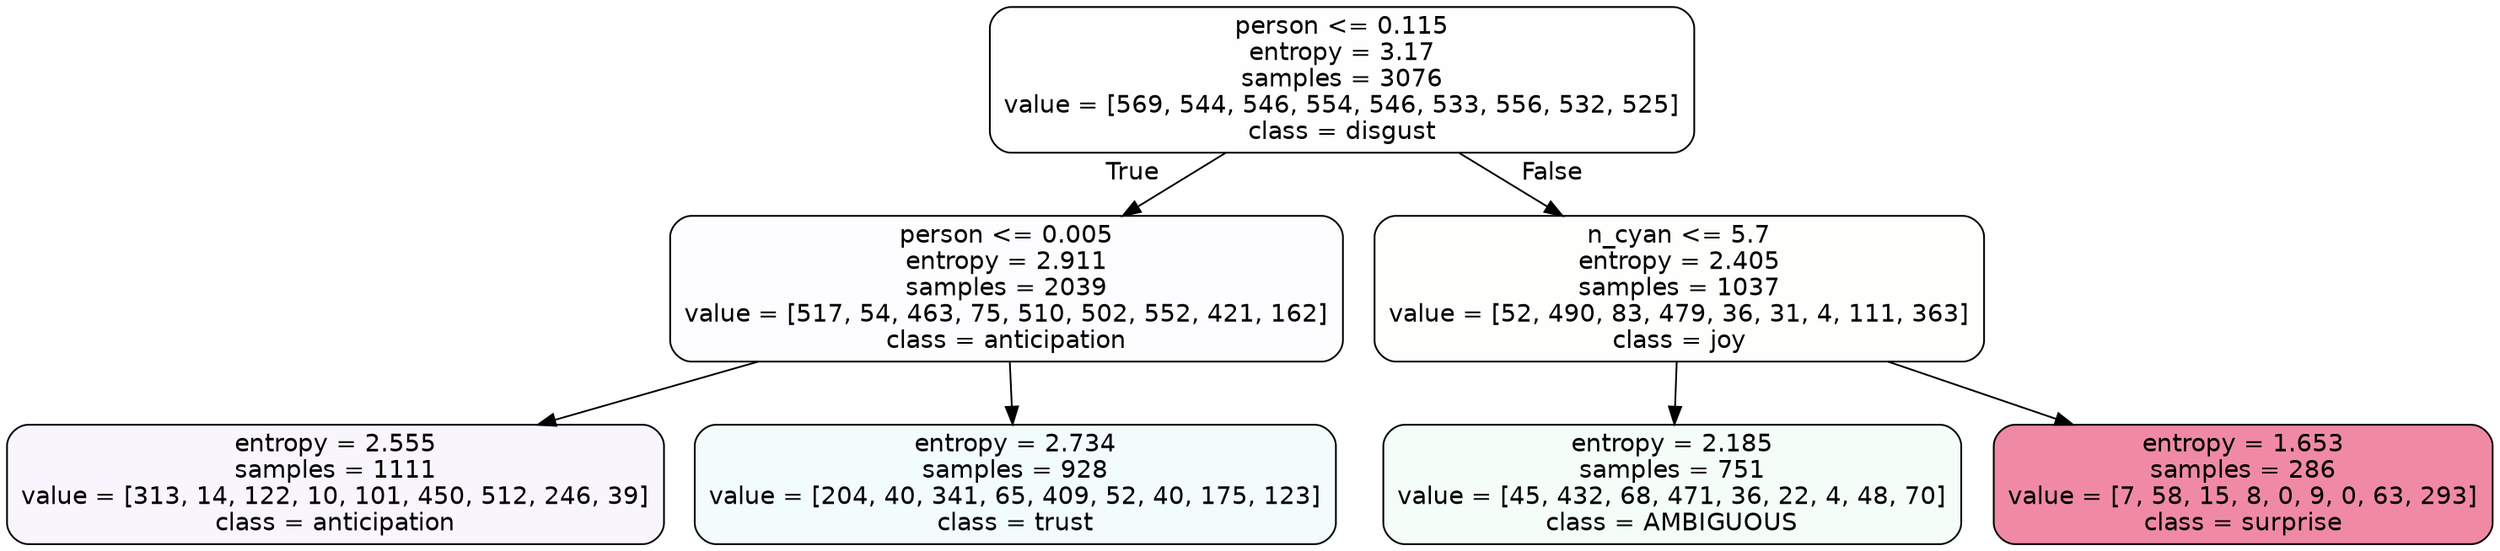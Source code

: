 digraph Tree {
node [shape=box, style="filled, rounded", color="black", fontname=helvetica] ;
edge [fontname=helvetica] ;
0 [label="person <= 0.115\nentropy = 3.17\nsamples = 3076\nvalue = [569, 544, 546, 554, 546, 533, 556, 532, 525]\nclass = disgust", fillcolor="#e5813901"] ;
1 [label="person <= 0.005\nentropy = 2.911\nsamples = 2039\nvalue = [517, 54, 463, 75, 510, 502, 552, 421, 162]\nclass = anticipation", fillcolor="#8139e503"] ;
0 -> 1 [labeldistance=2.5, labelangle=45, headlabel="True"] ;
2 [label="entropy = 2.555\nsamples = 1111\nvalue = [313, 14, 122, 10, 101, 450, 512, 246, 39]\nclass = anticipation", fillcolor="#8139e50c"] ;
1 -> 2 ;
3 [label="entropy = 2.734\nsamples = 928\nvalue = [204, 40, 341, 65, 409, 52, 40, 175, 123]\nclass = trust", fillcolor="#39d7e510"] ;
1 -> 3 ;
4 [label="n_cyan <= 5.7\nentropy = 2.405\nsamples = 1037\nvalue = [52, 490, 83, 479, 36, 31, 4, 111, 363]\nclass = joy", fillcolor="#d7e53902"] ;
0 -> 4 [labeldistance=2.5, labelangle=-45, headlabel="False"] ;
5 [label="entropy = 2.185\nsamples = 751\nvalue = [45, 432, 68, 471, 36, 22, 4, 48, 70]\nclass = AMBIGUOUS", fillcolor="#39e5810d"] ;
4 -> 5 ;
6 [label="entropy = 1.653\nsamples = 286\nvalue = [7, 58, 15, 8, 0, 9, 0, 63, 293]\nclass = surprise", fillcolor="#e5396496"] ;
4 -> 6 ;
}